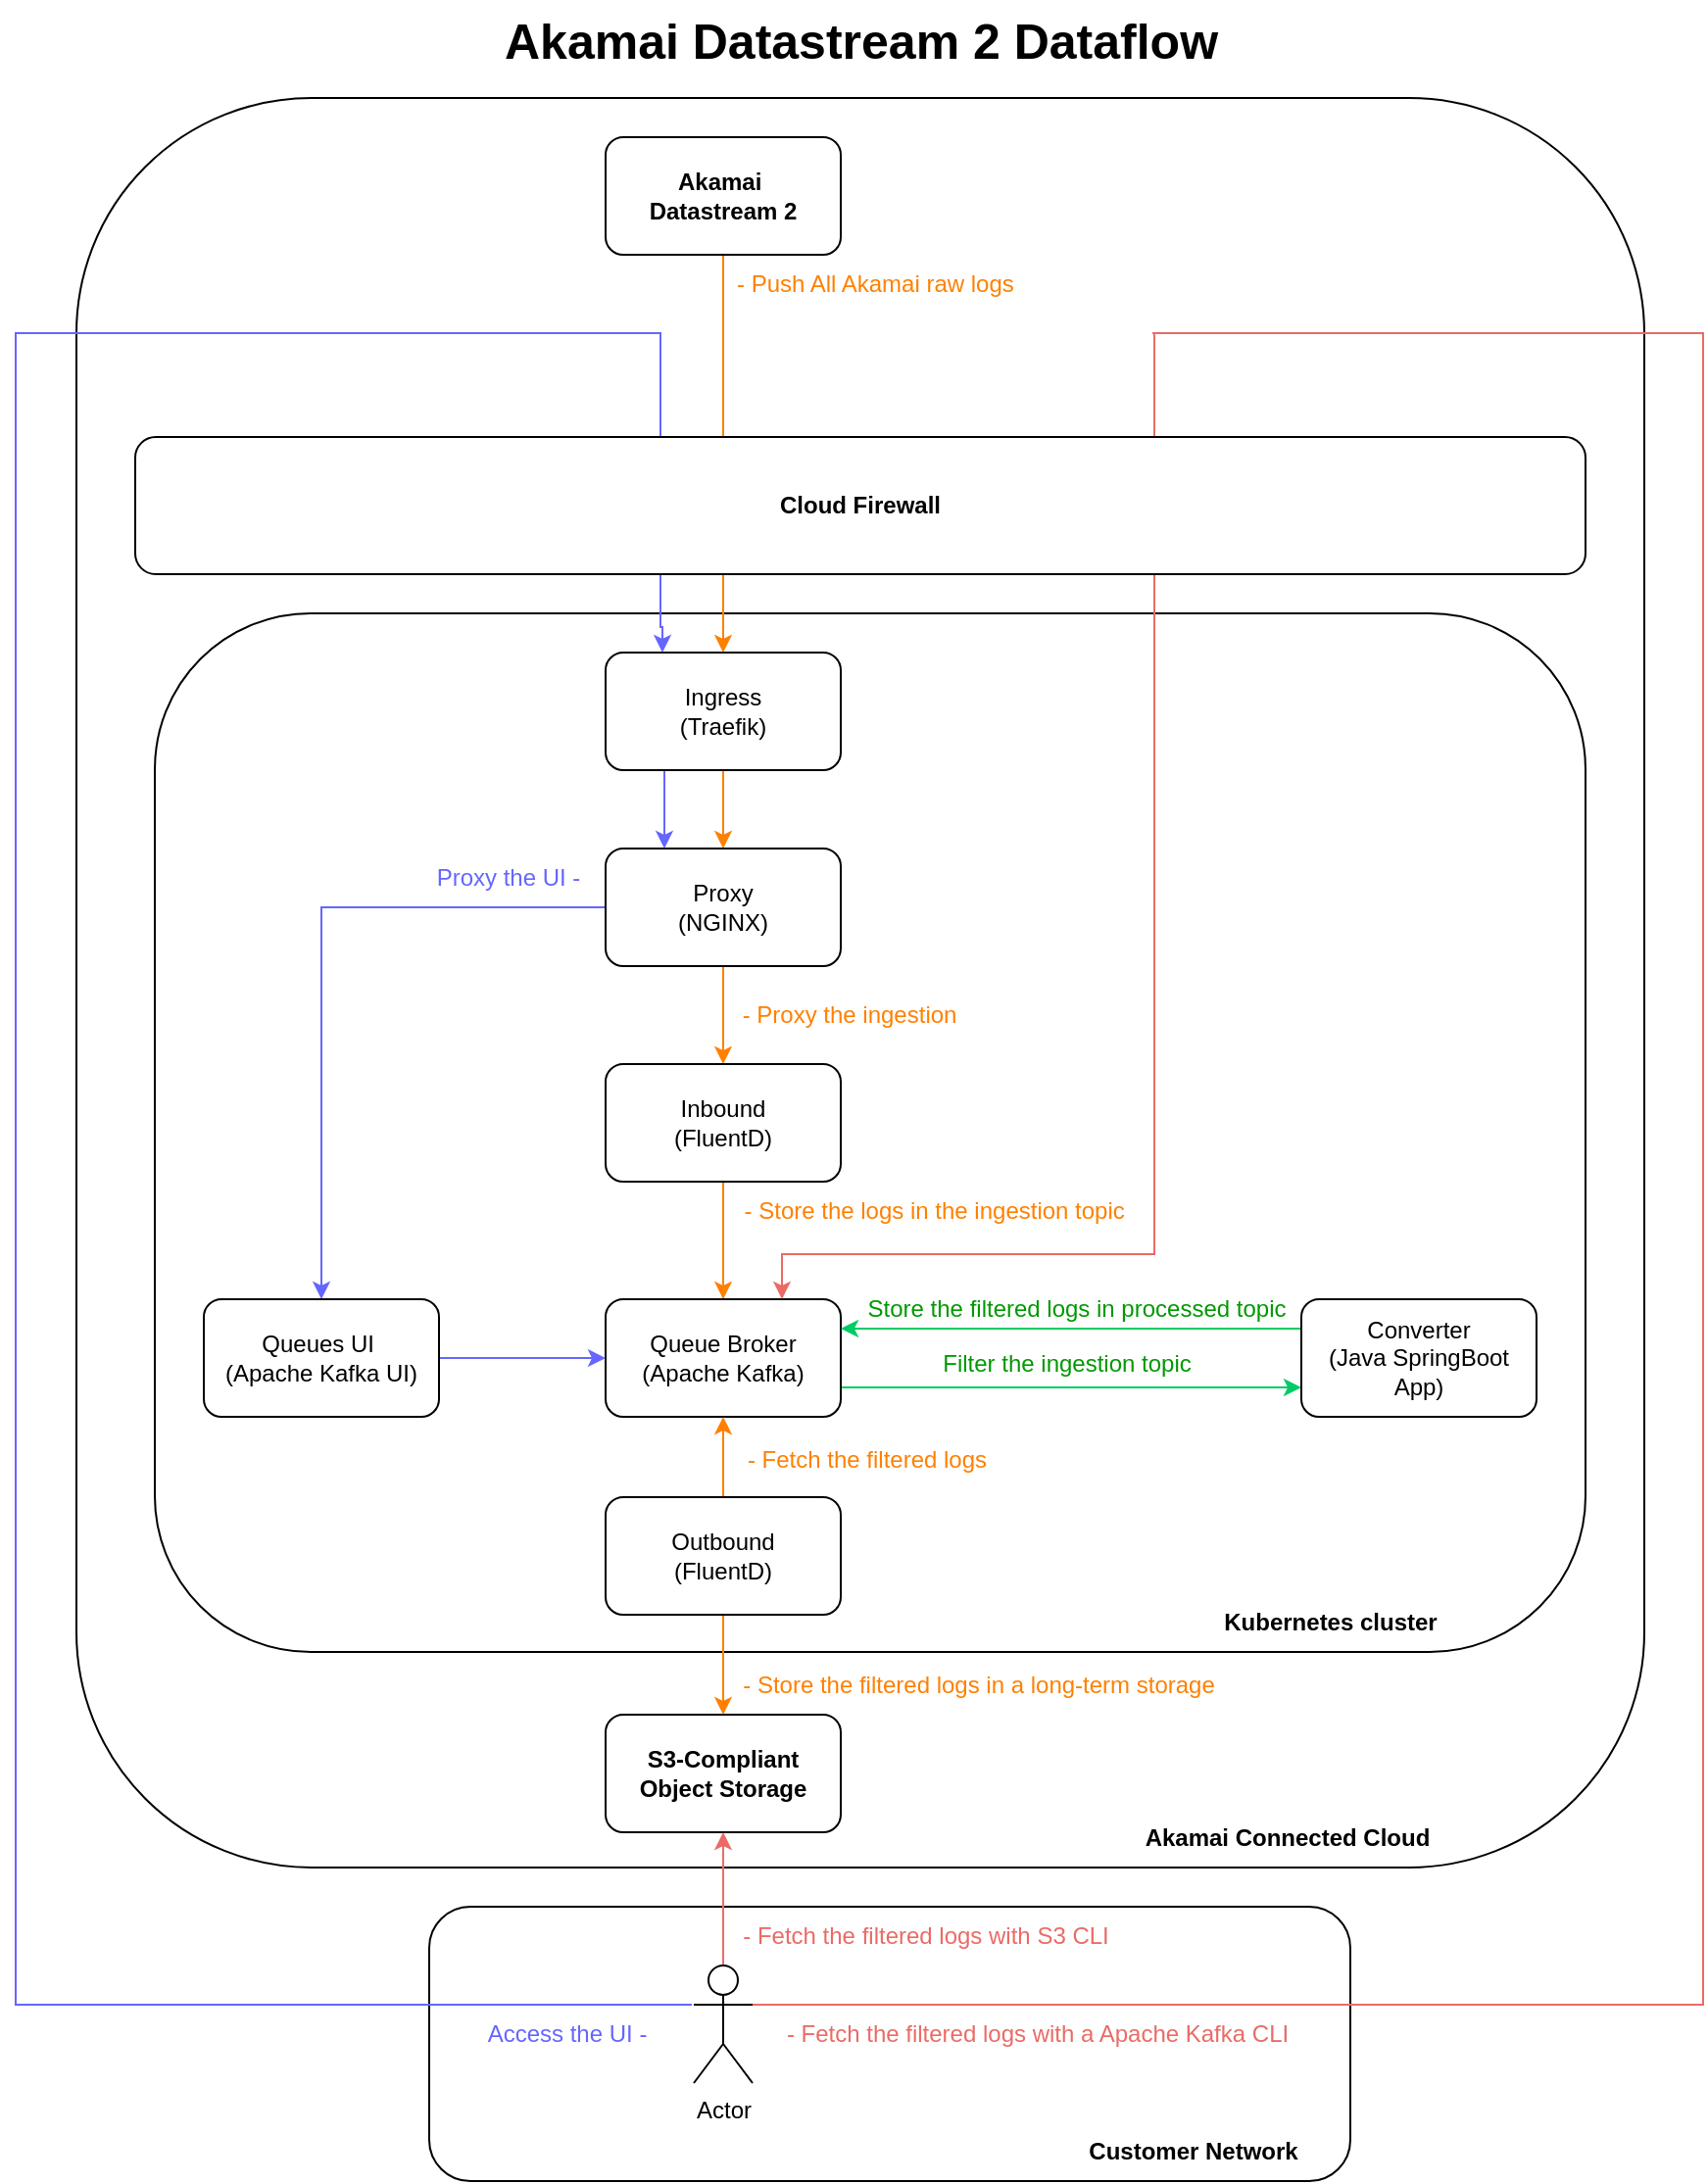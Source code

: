 <mxfile version="26.0.11">
  <diagram name="Page-1" id="92RJ4OFCEY1Zh97tm0ry">
    <mxGraphModel dx="819" dy="1296" grid="1" gridSize="10" guides="1" tooltips="1" connect="1" arrows="1" fold="1" page="1" pageScale="1" pageWidth="1169" pageHeight="827" math="0" shadow="0">
      <root>
        <mxCell id="0" />
        <mxCell id="1" parent="0" />
        <mxCell id="86" value="" style="rounded=1;whiteSpace=wrap;html=1;fillColor=none;" parent="1" vertex="1">
          <mxGeometry x="190" y="-670" width="800" height="903" as="geometry" />
        </mxCell>
        <mxCell id="78" value="" style="rounded=1;whiteSpace=wrap;html=1;fillColor=none;" parent="1" vertex="1">
          <mxGeometry x="370" y="253" width="470" height="140" as="geometry" />
        </mxCell>
        <mxCell id="65" value="" style="rounded=1;whiteSpace=wrap;html=1;fillColor=none;" parent="1" vertex="1">
          <mxGeometry x="230" y="-407" width="730" height="530" as="geometry" />
        </mxCell>
        <mxCell id="14" style="edgeStyle=orthogonalEdgeStyle;rounded=0;orthogonalLoop=1;jettySize=auto;html=1;exitX=0.5;exitY=1;exitDx=0;exitDy=0;strokeColor=#FF8000;" parent="1" source="66" target="Ff-utBMH50buQREXnOfn-2" edge="1">
          <mxGeometry relative="1" as="geometry" />
        </mxCell>
        <mxCell id="70" style="edgeStyle=orthogonalEdgeStyle;rounded=0;orthogonalLoop=1;jettySize=auto;html=1;exitX=0.5;exitY=1;exitDx=0;exitDy=0;strokeColor=#FF8000;" parent="1" source="Ff-utBMH50buQREXnOfn-1" target="66" edge="1">
          <mxGeometry relative="1" as="geometry" />
        </mxCell>
        <mxCell id="Ff-utBMH50buQREXnOfn-1" value="Akamai&amp;nbsp;&lt;div&gt;Datastream 2&lt;/div&gt;" style="rounded=1;whiteSpace=wrap;html=1;fontStyle=1" parent="1" vertex="1">
          <mxGeometry x="460" y="-650" width="120" height="60" as="geometry" />
        </mxCell>
        <mxCell id="13" style="edgeStyle=orthogonalEdgeStyle;rounded=0;orthogonalLoop=1;jettySize=auto;html=1;exitX=0.5;exitY=1;exitDx=0;exitDy=0;strokeColor=#FF8000;" parent="1" source="Ff-utBMH50buQREXnOfn-2" target="Ff-utBMH50buQREXnOfn-3" edge="1">
          <mxGeometry relative="1" as="geometry" />
        </mxCell>
        <mxCell id="34" style="edgeStyle=orthogonalEdgeStyle;rounded=0;orthogonalLoop=1;jettySize=auto;html=1;entryX=0.5;entryY=0;entryDx=0;entryDy=0;strokeColor=#6666FF;" parent="1" source="Ff-utBMH50buQREXnOfn-2" target="30" edge="1">
          <mxGeometry relative="1" as="geometry" />
        </mxCell>
        <mxCell id="Ff-utBMH50buQREXnOfn-2" value="Proxy&lt;div&gt;(NGINX)&lt;/div&gt;" style="rounded=1;whiteSpace=wrap;html=1;" parent="1" vertex="1">
          <mxGeometry x="460" y="-287" width="120" height="60" as="geometry" />
        </mxCell>
        <mxCell id="9" style="edgeStyle=orthogonalEdgeStyle;rounded=0;orthogonalLoop=1;jettySize=auto;html=1;exitX=0.5;exitY=1;exitDx=0;exitDy=0;entryX=0.5;entryY=0;entryDx=0;entryDy=0;strokeColor=#FF8000;" parent="1" source="Ff-utBMH50buQREXnOfn-3" target="Ff-utBMH50buQREXnOfn-4" edge="1">
          <mxGeometry relative="1" as="geometry" />
        </mxCell>
        <mxCell id="Ff-utBMH50buQREXnOfn-3" value="Inbound&lt;div&gt;(FluentD)&lt;/div&gt;" style="rounded=1;whiteSpace=wrap;html=1;" parent="1" vertex="1">
          <mxGeometry x="460" y="-177" width="120" height="60" as="geometry" />
        </mxCell>
        <mxCell id="57" style="edgeStyle=orthogonalEdgeStyle;rounded=0;orthogonalLoop=1;jettySize=auto;html=1;exitX=1;exitY=0.75;exitDx=0;exitDy=0;entryX=0;entryY=0.75;entryDx=0;entryDy=0;strokeColor=light-dark(#00cc66, #008f00);" parent="1" source="Ff-utBMH50buQREXnOfn-4" target="Ff-utBMH50buQREXnOfn-5" edge="1">
          <mxGeometry relative="1" as="geometry" />
        </mxCell>
        <mxCell id="Ff-utBMH50buQREXnOfn-4" value="Queue Broker&lt;div&gt;(Apache Kafka)&lt;/div&gt;" style="rounded=1;whiteSpace=wrap;html=1;" parent="1" vertex="1">
          <mxGeometry x="460" y="-57" width="120" height="60" as="geometry" />
        </mxCell>
        <mxCell id="11" style="edgeStyle=orthogonalEdgeStyle;rounded=0;orthogonalLoop=1;jettySize=auto;html=1;exitX=0;exitY=0.25;exitDx=0;exitDy=0;entryX=1;entryY=0.25;entryDx=0;entryDy=0;fontColor=#009900;strokeColor=#00CC66;" parent="1" source="Ff-utBMH50buQREXnOfn-5" target="Ff-utBMH50buQREXnOfn-4" edge="1">
          <mxGeometry relative="1" as="geometry" />
        </mxCell>
        <mxCell id="Ff-utBMH50buQREXnOfn-5" value="Converter&lt;div&gt;(Java SpringBoot App)&lt;/div&gt;" style="rounded=1;whiteSpace=wrap;html=1;" parent="1" vertex="1">
          <mxGeometry x="815" y="-57" width="120" height="60" as="geometry" />
        </mxCell>
        <mxCell id="Ff-utBMH50buQREXnOfn-6" value="S3-Compliant&lt;div&gt;Object Storage&lt;/div&gt;" style="rounded=1;whiteSpace=wrap;html=1;fontStyle=1" parent="1" vertex="1">
          <mxGeometry x="460" y="155" width="120" height="60" as="geometry" />
        </mxCell>
        <mxCell id="18" value="- Proxy the ingestion" style="text;html=1;align=center;verticalAlign=middle;resizable=0;points=[];autosize=1;strokeColor=none;fillColor=none;fontColor=#FF8000;" parent="1" vertex="1">
          <mxGeometry x="519" y="-217" width="130" height="30" as="geometry" />
        </mxCell>
        <mxCell id="19" value="- Store the logs in the ingestion topic&amp;nbsp;" style="text;html=1;align=center;verticalAlign=middle;resizable=0;points=[];autosize=1;strokeColor=none;fillColor=none;fontColor=#FF8000;" parent="1" vertex="1">
          <mxGeometry x="519" y="-117" width="220" height="30" as="geometry" />
        </mxCell>
        <mxCell id="22" value="Store the filtered logs in processed topic" style="text;html=1;align=center;verticalAlign=middle;resizable=0;points=[];autosize=1;strokeColor=none;fillColor=none;fontColor=#009900;rotation=0;" parent="1" vertex="1">
          <mxGeometry x="580" y="-67" width="240" height="30" as="geometry" />
        </mxCell>
        <mxCell id="28" style="edgeStyle=orthogonalEdgeStyle;rounded=0;orthogonalLoop=1;jettySize=auto;html=1;fontColor=#EA6B66;strokeColor=#EA6B66;entryX=0.5;entryY=1;entryDx=0;entryDy=0;" parent="1" source="25" target="Ff-utBMH50buQREXnOfn-6" edge="1">
          <mxGeometry relative="1" as="geometry">
            <mxPoint x="520" y="243" as="targetPoint" />
          </mxGeometry>
        </mxCell>
        <mxCell id="62" style="edgeStyle=orthogonalEdgeStyle;rounded=0;orthogonalLoop=1;jettySize=auto;html=1;entryX=0.25;entryY=0;entryDx=0;entryDy=0;strokeColor=#6666FF;" parent="1" edge="1">
          <mxGeometry relative="1" as="geometry">
            <Array as="points">
              <mxPoint x="159" y="303" />
              <mxPoint x="159" y="-550" />
              <mxPoint x="488" y="-550" />
              <mxPoint x="488" y="-400" />
              <mxPoint x="489" y="-400" />
            </Array>
            <mxPoint x="504" y="303.029" as="sourcePoint" />
            <mxPoint x="489" y="-387" as="targetPoint" />
          </mxGeometry>
        </mxCell>
        <mxCell id="76" style="edgeStyle=orthogonalEdgeStyle;rounded=0;orthogonalLoop=1;jettySize=auto;html=1;strokeColor=#EA6B66;endArrow=none;startFill=0;" parent="1" source="25" edge="1">
          <mxGeometry relative="1" as="geometry">
            <mxPoint x="740" y="-550" as="targetPoint" />
            <Array as="points">
              <mxPoint x="1020" y="303" />
              <mxPoint x="1020" y="-550" />
              <mxPoint x="739" y="-550" />
            </Array>
          </mxGeometry>
        </mxCell>
        <mxCell id="25" value="Actor" style="shape=umlActor;verticalLabelPosition=bottom;verticalAlign=top;html=1;" parent="1" vertex="1">
          <mxGeometry x="505" y="283" width="30" height="60" as="geometry" />
        </mxCell>
        <mxCell id="26" value="- Fetch the filtered logs with S3 CLI" style="text;html=1;align=center;verticalAlign=middle;resizable=0;points=[];autosize=1;strokeColor=none;fillColor=none;fontColor=#EA6B66;" parent="1" vertex="1">
          <mxGeometry x="518" y="253" width="210" height="30" as="geometry" />
        </mxCell>
        <mxCell id="31" style="edgeStyle=orthogonalEdgeStyle;rounded=0;orthogonalLoop=1;jettySize=auto;html=1;entryX=0;entryY=0.5;entryDx=0;entryDy=0;strokeColor=#6666FF;" parent="1" source="30" target="Ff-utBMH50buQREXnOfn-4" edge="1">
          <mxGeometry relative="1" as="geometry" />
        </mxCell>
        <mxCell id="30" value="&lt;div&gt;Queues UI&amp;nbsp;&lt;/div&gt;&lt;div&gt;(Apache Kafka UI)&lt;/div&gt;" style="rounded=1;whiteSpace=wrap;html=1;" parent="1" vertex="1">
          <mxGeometry x="255" y="-57" width="120" height="60" as="geometry" />
        </mxCell>
        <mxCell id="36" value="&lt;font color=&quot;#6666ff&quot;&gt;Proxy the UI -&lt;/font&gt;" style="text;html=1;align=center;verticalAlign=middle;resizable=0;points=[];autosize=1;strokeColor=none;fillColor=none;fontColor=default;" parent="1" vertex="1">
          <mxGeometry x="360" y="-287" width="100" height="30" as="geometry" />
        </mxCell>
        <mxCell id="54" value="" style="edgeStyle=orthogonalEdgeStyle;rounded=0;orthogonalLoop=1;jettySize=auto;html=1;strokeColor=#FF8000;" parent="1" source="48" target="Ff-utBMH50buQREXnOfn-4" edge="1">
          <mxGeometry relative="1" as="geometry" />
        </mxCell>
        <mxCell id="60" style="edgeStyle=orthogonalEdgeStyle;rounded=0;orthogonalLoop=1;jettySize=auto;html=1;entryX=0.5;entryY=0;entryDx=0;entryDy=0;strokeColor=#FF8000;" parent="1" source="48" target="Ff-utBMH50buQREXnOfn-6" edge="1">
          <mxGeometry relative="1" as="geometry" />
        </mxCell>
        <mxCell id="48" value="&lt;div&gt;Outbound&lt;/div&gt;&lt;div&gt;(FluentD)&lt;/div&gt;" style="rounded=1;whiteSpace=wrap;html=1;" parent="1" vertex="1">
          <mxGeometry x="460" y="44" width="120" height="60" as="geometry" />
        </mxCell>
        <mxCell id="51" value="- Push All Akamai raw logs" style="text;html=1;align=left;verticalAlign=middle;resizable=0;points=[];autosize=1;strokeColor=none;fillColor=none;fontColor=#FF8000;" parent="1" vertex="1">
          <mxGeometry x="525" y="-590" width="160" height="30" as="geometry" />
        </mxCell>
        <mxCell id="55" value="- Fetch the filtered logs" style="text;html=1;align=center;verticalAlign=middle;resizable=0;points=[];autosize=1;strokeColor=none;fillColor=none;fontColor=#FF8000;" parent="1" vertex="1">
          <mxGeometry x="518" y="10" width="150" height="30" as="geometry" />
        </mxCell>
        <mxCell id="21" value="Filter the ingestion topic" style="text;html=1;align=center;verticalAlign=middle;resizable=0;points=[];autosize=1;strokeColor=none;fillColor=none;fontColor=#009900;" parent="1" vertex="1">
          <mxGeometry x="620" y="-39" width="150" height="30" as="geometry" />
        </mxCell>
        <mxCell id="61" value="- Store the filtered logs in a long-term storage" style="text;html=1;align=center;verticalAlign=middle;resizable=0;points=[];autosize=1;strokeColor=none;fillColor=none;fontColor=#FF8000;" parent="1" vertex="1">
          <mxGeometry x="520" y="125" width="260" height="30" as="geometry" />
        </mxCell>
        <mxCell id="64" value="Access the UI -" style="text;html=1;align=center;verticalAlign=middle;resizable=0;points=[];autosize=1;strokeColor=none;fillColor=none;fontColor=#6666FF;" parent="1" vertex="1">
          <mxGeometry x="390" y="303" width="100" height="30" as="geometry" />
        </mxCell>
        <mxCell id="73" style="edgeStyle=orthogonalEdgeStyle;rounded=0;orthogonalLoop=1;jettySize=auto;html=1;exitX=0.25;exitY=1;exitDx=0;exitDy=0;entryX=0.25;entryY=0;entryDx=0;entryDy=0;strokeColor=#6666FF;" parent="1" source="66" target="Ff-utBMH50buQREXnOfn-2" edge="1">
          <mxGeometry relative="1" as="geometry" />
        </mxCell>
        <mxCell id="66" value="Ingress&lt;div&gt;(Traefik)&lt;/div&gt;" style="rounded=1;whiteSpace=wrap;html=1;" parent="1" vertex="1">
          <mxGeometry x="460" y="-387" width="120" height="60" as="geometry" />
        </mxCell>
        <mxCell id="84" style="edgeStyle=orthogonalEdgeStyle;rounded=0;orthogonalLoop=1;jettySize=auto;html=1;entryX=0.75;entryY=0;entryDx=0;entryDy=0;strokeColor=#EA6B66;" parent="1" target="Ff-utBMH50buQREXnOfn-4" edge="1">
          <mxGeometry relative="1" as="geometry">
            <Array as="points">
              <mxPoint x="740" y="-550" />
              <mxPoint x="740" y="-80" />
              <mxPoint x="550" y="-80" />
            </Array>
            <mxPoint x="739" y="-550" as="sourcePoint" />
            <mxPoint x="550" y="-60" as="targetPoint" />
          </mxGeometry>
        </mxCell>
        <mxCell id="77" value="- Fetch the filtered logs with a Apache Kafka CLI" style="text;html=1;align=center;verticalAlign=middle;resizable=0;points=[];autosize=1;strokeColor=none;fillColor=none;fontColor=#EA6B66;" parent="1" vertex="1">
          <mxGeometry x="540" y="303" width="280" height="30" as="geometry" />
        </mxCell>
        <mxCell id="80" value="Customer Network" style="text;html=1;strokeColor=none;fillColor=none;align=center;verticalAlign=middle;whiteSpace=wrap;rounded=0;fontStyle=1" parent="1" vertex="1">
          <mxGeometry x="640" y="363" width="240" height="30" as="geometry" />
        </mxCell>
        <mxCell id="83" value="Cloud Firewall" style="rounded=1;whiteSpace=wrap;html=1;fontStyle=1" parent="1" vertex="1">
          <mxGeometry x="220" y="-497" width="740" height="70" as="geometry" />
        </mxCell>
        <mxCell id="85" value="Kubernetes cluster" style="text;html=1;strokeColor=none;fillColor=none;align=center;verticalAlign=middle;whiteSpace=wrap;rounded=0;fontStyle=1" parent="1" vertex="1">
          <mxGeometry x="710" y="93" width="240" height="30" as="geometry" />
        </mxCell>
        <mxCell id="88" value="Akamai Connected Cloud" style="text;html=1;strokeColor=none;fillColor=none;align=center;verticalAlign=middle;whiteSpace=wrap;rounded=0;fontStyle=1" parent="1" vertex="1">
          <mxGeometry x="688" y="203" width="240" height="30" as="geometry" />
        </mxCell>
        <mxCell id="89" value="Akamai Datastream 2 Dataflow" style="text;html=1;align=center;verticalAlign=middle;resizable=0;points=[];autosize=1;strokeColor=none;fillColor=none;fontSize=25;fontStyle=1" parent="1" vertex="1">
          <mxGeometry x="395" y="-720" width="390" height="40" as="geometry" />
        </mxCell>
      </root>
    </mxGraphModel>
  </diagram>
</mxfile>
